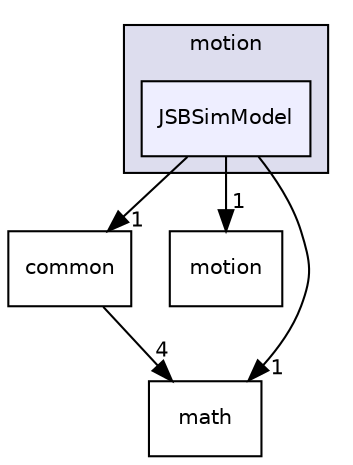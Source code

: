 digraph "/root/scrimmage/scrimmage/include/scrimmage/plugins/motion/JSBSimModel" {
  compound=true
  node [ fontsize="10", fontname="Helvetica"];
  edge [ labelfontsize="10", labelfontname="Helvetica"];
  subgraph clusterdir_accb3fd3c749527533ae278fdffb4d13 {
    graph [ bgcolor="#ddddee", pencolor="black", label="motion" fontname="Helvetica", fontsize="10", URL="dir_accb3fd3c749527533ae278fdffb4d13.html"]
  dir_ef37b10e8cfd140e1d2ccc5f2266e17e [shape=box, label="JSBSimModel", style="filled", fillcolor="#eeeeff", pencolor="black", URL="dir_ef37b10e8cfd140e1d2ccc5f2266e17e.html"];
  }
  dir_edb592701dc45cc21f3d1cc2e72efe9a [shape=box label="common" URL="dir_edb592701dc45cc21f3d1cc2e72efe9a.html"];
  dir_225ac9950e75cf8b57b2a00ffecc8137 [shape=box label="motion" URL="dir_225ac9950e75cf8b57b2a00ffecc8137.html"];
  dir_4281587931951fcc16b7a6ccc116b5d1 [shape=box label="math" URL="dir_4281587931951fcc16b7a6ccc116b5d1.html"];
  dir_edb592701dc45cc21f3d1cc2e72efe9a->dir_4281587931951fcc16b7a6ccc116b5d1 [headlabel="4", labeldistance=1.5 headhref="dir_000007_000010.html"];
  dir_ef37b10e8cfd140e1d2ccc5f2266e17e->dir_edb592701dc45cc21f3d1cc2e72efe9a [headlabel="1", labeldistance=1.5 headhref="dir_000115_000007.html"];
  dir_ef37b10e8cfd140e1d2ccc5f2266e17e->dir_225ac9950e75cf8b57b2a00ffecc8137 [headlabel="1", labeldistance=1.5 headhref="dir_000115_000012.html"];
  dir_ef37b10e8cfd140e1d2ccc5f2266e17e->dir_4281587931951fcc16b7a6ccc116b5d1 [headlabel="1", labeldistance=1.5 headhref="dir_000115_000010.html"];
}
